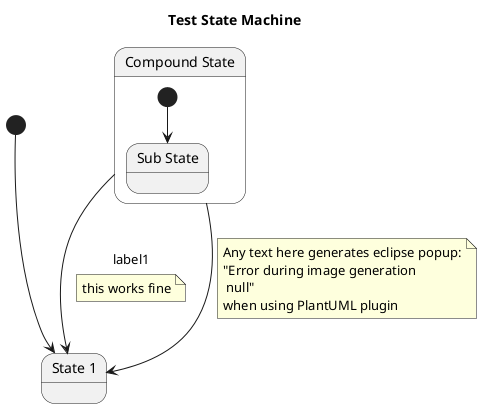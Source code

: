 {
  "sha1": "l0zoqw44wv67ivjgzl1189jl47g3chl",
  "insertion": {
    "when": "2024-06-03T18:59:33.562Z",
    "user": "plantuml@gmail.com"
  }
}
@startuml
title Test State Machine
state "State 1" as state1
[*] --> state1
compound --> state1 : label1
note bottom on link
 this works fine
end note
state "Compound State" as compound {
    state "Sub State" as state2
    [*] --> state2
}
compound --> state1
note top on link
 Any text here generates eclipse popup:
 "Error during image generation
  null"
 when using PlantUML plugin
end note
@enduml
